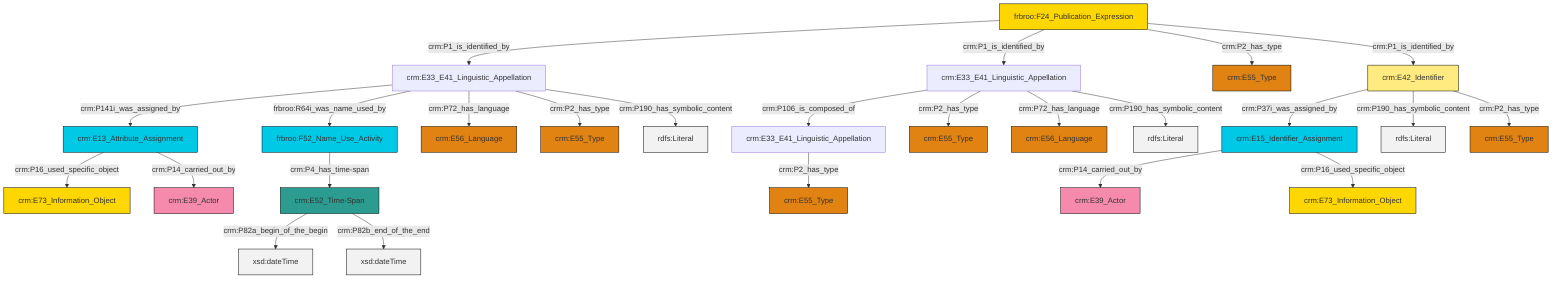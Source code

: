 graph TD
classDef Literal fill:#f2f2f2,stroke:#000000;
classDef CRM_Entity fill:#FFFFFF,stroke:#000000;
classDef Temporal_Entity fill:#00C9E6, stroke:#000000;
classDef Type fill:#E18312, stroke:#000000;
classDef Time-Span fill:#2C9C91, stroke:#000000;
classDef Appellation fill:#FFEB7F, stroke:#000000;
classDef Place fill:#008836, stroke:#000000;
classDef Persistent_Item fill:#B266B2, stroke:#000000;
classDef Conceptual_Object fill:#FFD700, stroke:#000000;
classDef Physical_Thing fill:#D2B48C, stroke:#000000;
classDef Actor fill:#f58aad, stroke:#000000;
classDef PC_Classes fill:#4ce600, stroke:#000000;
classDef Multi fill:#cccccc,stroke:#000000;

0["frbroo:F52_Name_Use_Activity"]:::Temporal_Entity -->|crm:P4_has_time-span| 1["crm:E52_Time-Span"]:::Time-Span
2["crm:E33_E41_Linguistic_Appellation"]:::Default -->|crm:P141i_was_assigned_by| 3["crm:E13_Attribute_Assignment"]:::Temporal_Entity
2["crm:E33_E41_Linguistic_Appellation"]:::Default -->|frbroo:R64i_was_name_used_by| 0["frbroo:F52_Name_Use_Activity"]:::Temporal_Entity
1["crm:E52_Time-Span"]:::Time-Span -->|crm:P82a_begin_of_the_begin| 7[xsd:dateTime]:::Literal
9["crm:E42_Identifier"]:::Appellation -->|crm:P37i_was_assigned_by| 10["crm:E15_Identifier_Assignment"]:::Temporal_Entity
2["crm:E33_E41_Linguistic_Appellation"]:::Default -->|crm:P72_has_language| 12["crm:E56_Language"]:::Type
10["crm:E15_Identifier_Assignment"]:::Temporal_Entity -->|crm:P14_carried_out_by| 13["crm:E39_Actor"]:::Actor
9["crm:E42_Identifier"]:::Appellation -->|crm:P190_has_symbolic_content| 14[rdfs:Literal]:::Literal
1["crm:E52_Time-Span"]:::Time-Span -->|crm:P82b_end_of_the_end| 15[xsd:dateTime]:::Literal
17["crm:E33_E41_Linguistic_Appellation"]:::Default -->|crm:P106_is_composed_of| 5["crm:E33_E41_Linguistic_Appellation"]:::Default
10["crm:E15_Identifier_Assignment"]:::Temporal_Entity -->|crm:P16_used_specific_object| 20["crm:E73_Information_Object"]:::Conceptual_Object
2["crm:E33_E41_Linguistic_Appellation"]:::Default -->|crm:P2_has_type| 25["crm:E55_Type"]:::Type
3["crm:E13_Attribute_Assignment"]:::Temporal_Entity -->|crm:P16_used_specific_object| 29["crm:E73_Information_Object"]:::Conceptual_Object
21["frbroo:F24_Publication_Expression"]:::Conceptual_Object -->|crm:P1_is_identified_by| 2["crm:E33_E41_Linguistic_Appellation"]:::Default
9["crm:E42_Identifier"]:::Appellation -->|crm:P2_has_type| 35["crm:E55_Type"]:::Type
21["frbroo:F24_Publication_Expression"]:::Conceptual_Object -->|crm:P1_is_identified_by| 17["crm:E33_E41_Linguistic_Appellation"]:::Default
3["crm:E13_Attribute_Assignment"]:::Temporal_Entity -->|crm:P14_carried_out_by| 30["crm:E39_Actor"]:::Actor
17["crm:E33_E41_Linguistic_Appellation"]:::Default -->|crm:P2_has_type| 37["crm:E55_Type"]:::Type
2["crm:E33_E41_Linguistic_Appellation"]:::Default -->|crm:P190_has_symbolic_content| 42[rdfs:Literal]:::Literal
21["frbroo:F24_Publication_Expression"]:::Conceptual_Object -->|crm:P2_has_type| 18["crm:E55_Type"]:::Type
5["crm:E33_E41_Linguistic_Appellation"]:::Default -->|crm:P2_has_type| 27["crm:E55_Type"]:::Type
21["frbroo:F24_Publication_Expression"]:::Conceptual_Object -->|crm:P1_is_identified_by| 9["crm:E42_Identifier"]:::Appellation
17["crm:E33_E41_Linguistic_Appellation"]:::Default -->|crm:P72_has_language| 23["crm:E56_Language"]:::Type
17["crm:E33_E41_Linguistic_Appellation"]:::Default -->|crm:P190_has_symbolic_content| 46[rdfs:Literal]:::Literal